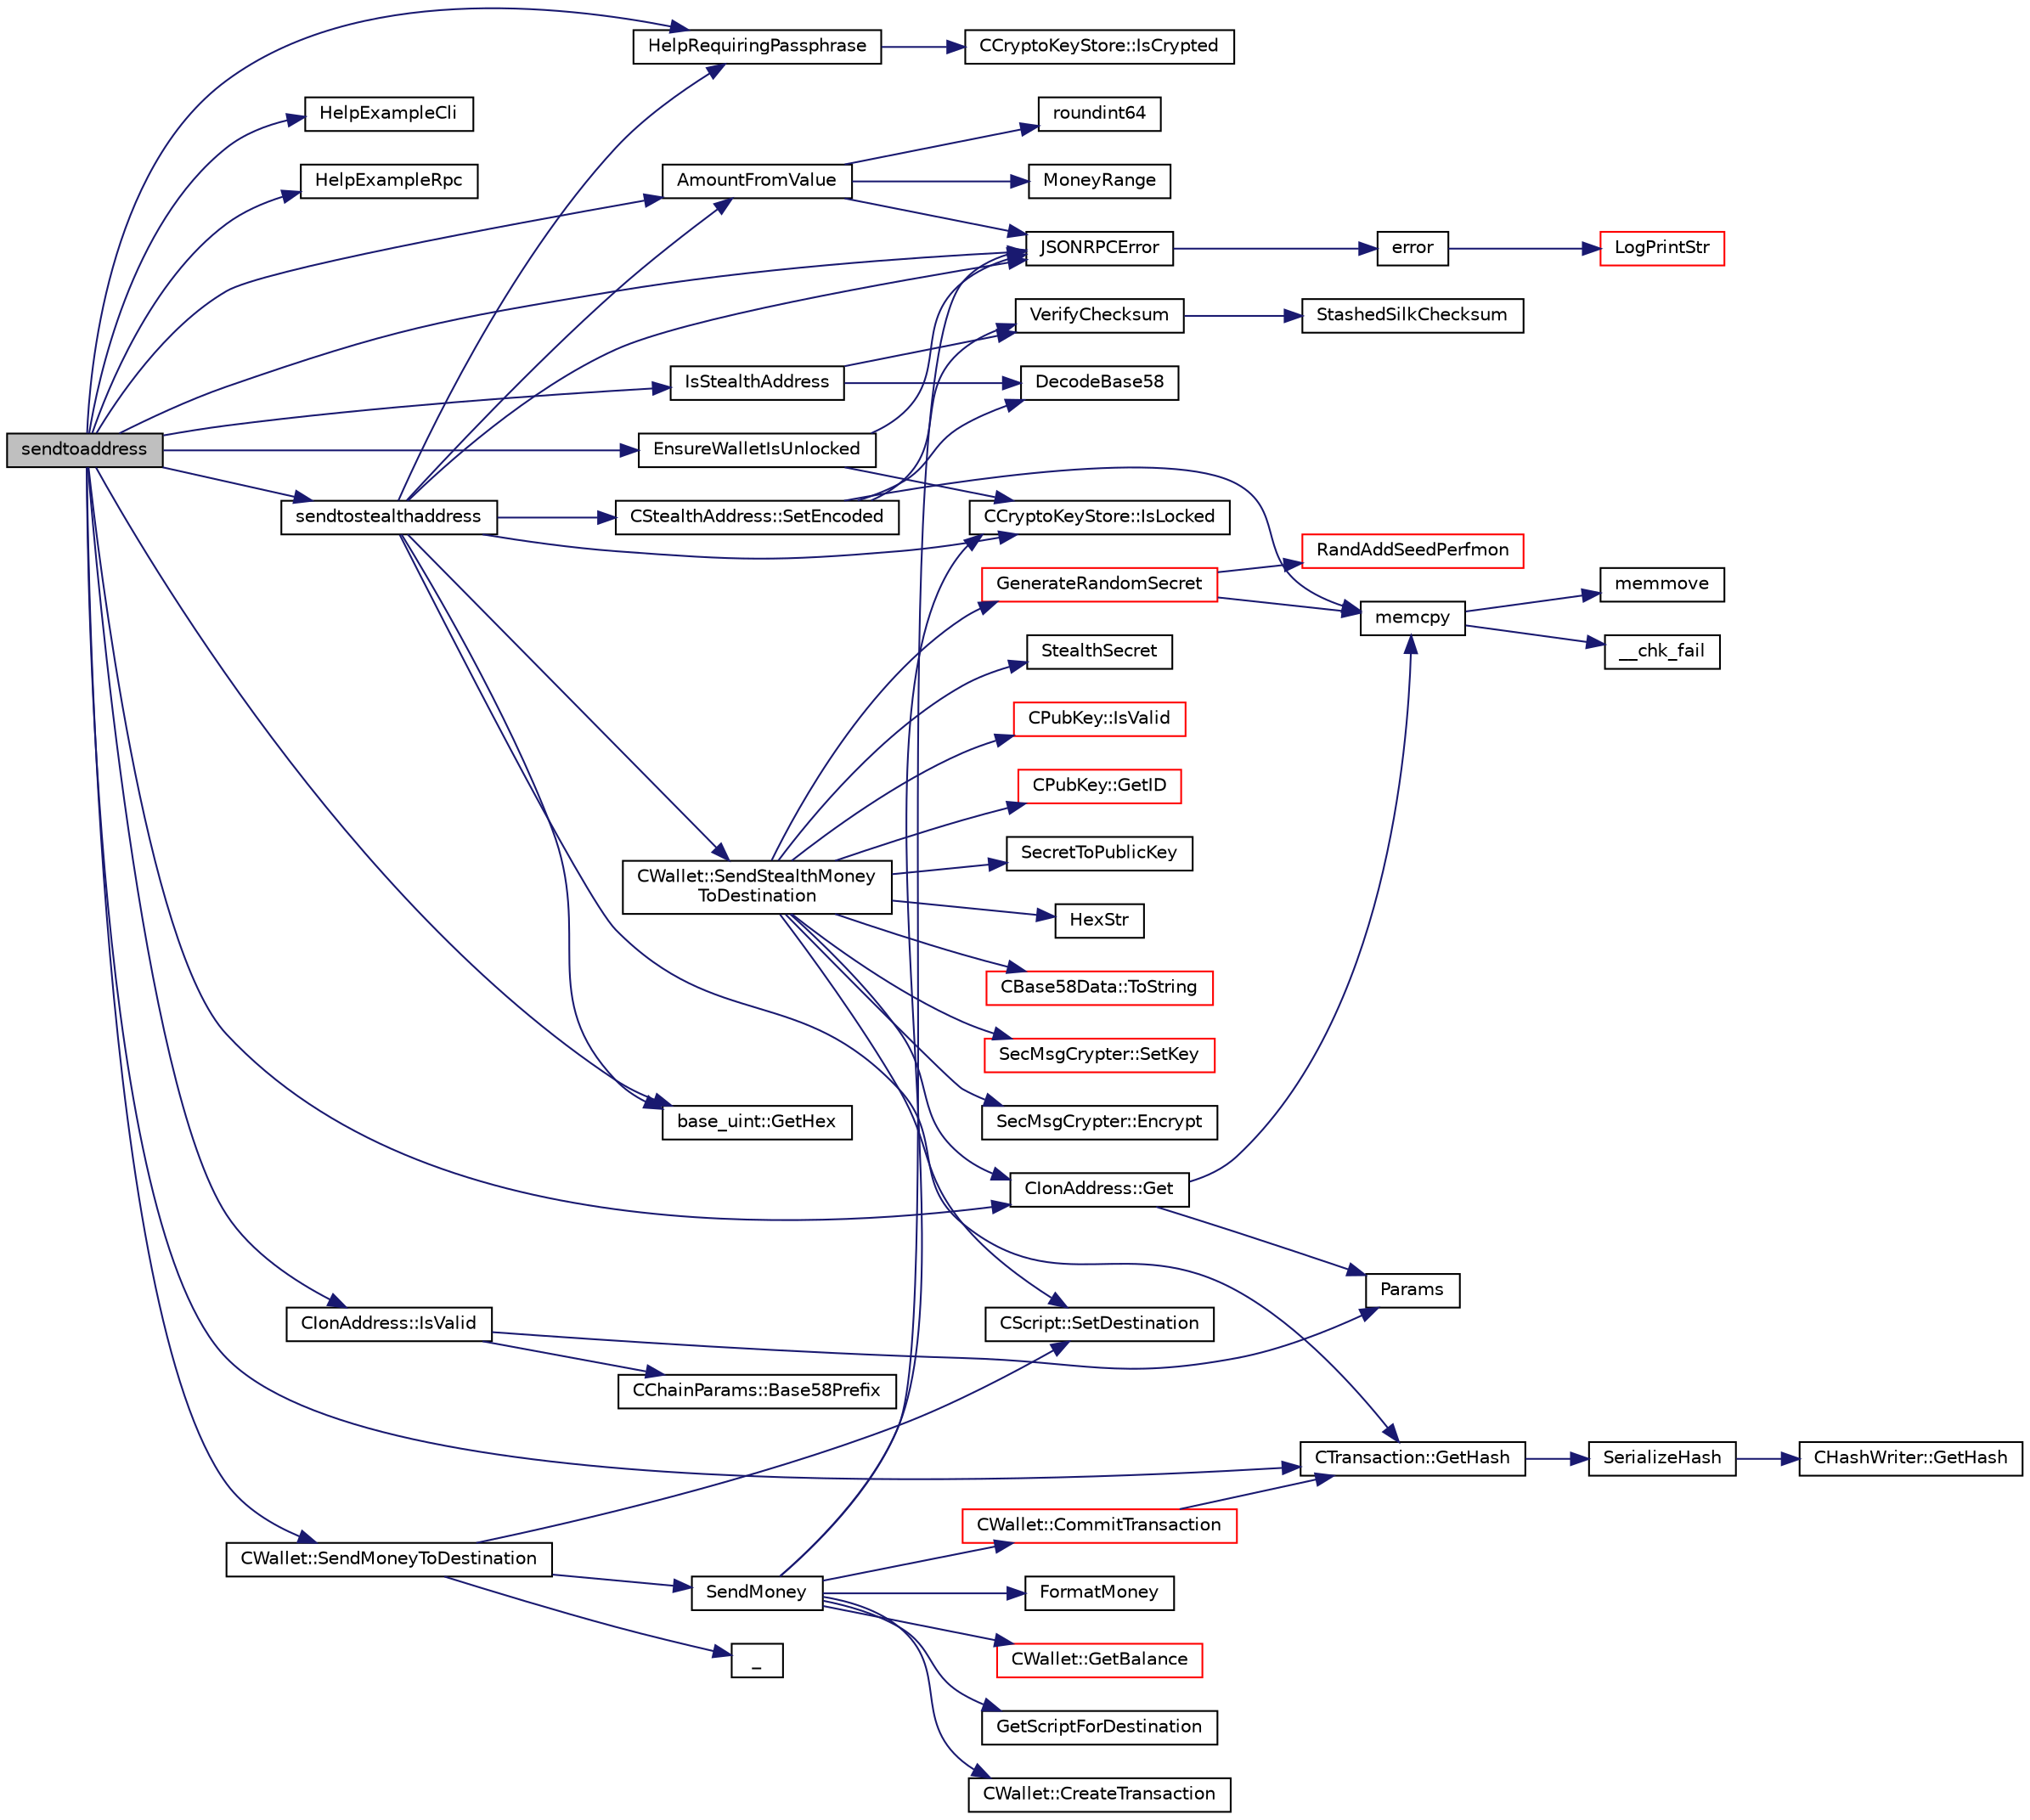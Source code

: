 digraph "sendtoaddress"
{
  edge [fontname="Helvetica",fontsize="10",labelfontname="Helvetica",labelfontsize="10"];
  node [fontname="Helvetica",fontsize="10",shape=record];
  rankdir="LR";
  Node1971 [label="sendtoaddress",height=0.2,width=0.4,color="black", fillcolor="grey75", style="filled", fontcolor="black"];
  Node1971 -> Node1972 [color="midnightblue",fontsize="10",style="solid",fontname="Helvetica"];
  Node1972 [label="HelpRequiringPassphrase",height=0.2,width=0.4,color="black", fillcolor="white", style="filled",URL="$df/d1d/rpcwallet_8cpp.html#abcfbb0ad9335791f2832c01209b8f12d"];
  Node1972 -> Node1973 [color="midnightblue",fontsize="10",style="solid",fontname="Helvetica"];
  Node1973 [label="CCryptoKeyStore::IsCrypted",height=0.2,width=0.4,color="black", fillcolor="white", style="filled",URL="$db/dad/class_c_crypto_key_store.html#acc8fed44366c98fb481333ca6e867088"];
  Node1971 -> Node1974 [color="midnightblue",fontsize="10",style="solid",fontname="Helvetica"];
  Node1974 [label="HelpExampleCli",height=0.2,width=0.4,color="black", fillcolor="white", style="filled",URL="$d6/d76/rpcserver_8cpp.html#ac01ac6eab5467567ed0da106814e04ec"];
  Node1971 -> Node1975 [color="midnightblue",fontsize="10",style="solid",fontname="Helvetica"];
  Node1975 [label="HelpExampleRpc",height=0.2,width=0.4,color="black", fillcolor="white", style="filled",URL="$d6/d76/rpcserver_8cpp.html#a06ea60e24e5a1053a14a11b1009bf9ef"];
  Node1971 -> Node1976 [color="midnightblue",fontsize="10",style="solid",fontname="Helvetica"];
  Node1976 [label="EnsureWalletIsUnlocked",height=0.2,width=0.4,color="black", fillcolor="white", style="filled",URL="$df/d1d/rpcwallet_8cpp.html#a8f837f6d506b9719cef93188db00fd3c"];
  Node1976 -> Node1977 [color="midnightblue",fontsize="10",style="solid",fontname="Helvetica"];
  Node1977 [label="CCryptoKeyStore::IsLocked",height=0.2,width=0.4,color="black", fillcolor="white", style="filled",URL="$db/dad/class_c_crypto_key_store.html#a52919fa284a3aa10f1b4bd6018b6dbee"];
  Node1976 -> Node1978 [color="midnightblue",fontsize="10",style="solid",fontname="Helvetica"];
  Node1978 [label="JSONRPCError",height=0.2,width=0.4,color="black", fillcolor="white", style="filled",URL="$d2/d30/rpcprotocol_8cpp.html#a17b1bb111ab339efc951929834766039"];
  Node1978 -> Node1979 [color="midnightblue",fontsize="10",style="solid",fontname="Helvetica"];
  Node1979 [label="error",height=0.2,width=0.4,color="black", fillcolor="white", style="filled",URL="$d8/d3c/util_8h.html#af8985880cf4ef26df0a5aa2ffcb76662"];
  Node1979 -> Node1980 [color="midnightblue",fontsize="10",style="solid",fontname="Helvetica"];
  Node1980 [label="LogPrintStr",height=0.2,width=0.4,color="red", fillcolor="white", style="filled",URL="$d8/d3c/util_8h.html#afd4c3002b2797c0560adddb6af3ca1da"];
  Node1971 -> Node1989 [color="midnightblue",fontsize="10",style="solid",fontname="Helvetica"];
  Node1989 [label="IsStealthAddress",height=0.2,width=0.4,color="black", fillcolor="white", style="filled",URL="$db/d2d/stealth_8cpp.html#a26c89afcb720e8b1a9c9dadaee26757b"];
  Node1989 -> Node1990 [color="midnightblue",fontsize="10",style="solid",fontname="Helvetica"];
  Node1990 [label="DecodeBase58",height=0.2,width=0.4,color="black", fillcolor="white", style="filled",URL="$db/d9c/base58_8cpp.html#a0f74d1d6e7e982cad4b0e538acea4538",tooltip="Decode a base58-encoded string (psz) into a byte vector (vchRet). "];
  Node1989 -> Node1991 [color="midnightblue",fontsize="10",style="solid",fontname="Helvetica"];
  Node1991 [label="VerifyChecksum",height=0.2,width=0.4,color="black", fillcolor="white", style="filled",URL="$db/d2d/stealth_8cpp.html#a5ff6f6775db5f747f5088c7ef8264b74"];
  Node1991 -> Node1992 [color="midnightblue",fontsize="10",style="solid",fontname="Helvetica"];
  Node1992 [label="StashedSilkChecksum",height=0.2,width=0.4,color="black", fillcolor="white", style="filled",URL="$db/d2d/stealth_8cpp.html#abb79a3b98a10b85daf3f3ff35c1cbfa8"];
  Node1971 -> Node1993 [color="midnightblue",fontsize="10",style="solid",fontname="Helvetica"];
  Node1993 [label="sendtostealthaddress",height=0.2,width=0.4,color="black", fillcolor="white", style="filled",URL="$df/d1d/rpcwallet_8cpp.html#ad901105908c7eea072067a49643a906e"];
  Node1993 -> Node1972 [color="midnightblue",fontsize="10",style="solid",fontname="Helvetica"];
  Node1993 -> Node1977 [color="midnightblue",fontsize="10",style="solid",fontname="Helvetica"];
  Node1993 -> Node1978 [color="midnightblue",fontsize="10",style="solid",fontname="Helvetica"];
  Node1993 -> Node1994 [color="midnightblue",fontsize="10",style="solid",fontname="Helvetica"];
  Node1994 [label="AmountFromValue",height=0.2,width=0.4,color="black", fillcolor="white", style="filled",URL="$d6/d76/rpcserver_8cpp.html#a24a3c6bbc75f2c852a8e7a00df4b2970"];
  Node1994 -> Node1978 [color="midnightblue",fontsize="10",style="solid",fontname="Helvetica"];
  Node1994 -> Node1995 [color="midnightblue",fontsize="10",style="solid",fontname="Helvetica"];
  Node1995 [label="roundint64",height=0.2,width=0.4,color="black", fillcolor="white", style="filled",URL="$d8/d3c/util_8h.html#a27346c9c6df4174d2fa64b798b98eff5"];
  Node1994 -> Node1996 [color="midnightblue",fontsize="10",style="solid",fontname="Helvetica"];
  Node1996 [label="MoneyRange",height=0.2,width=0.4,color="black", fillcolor="white", style="filled",URL="$dd/d2f/amount_8h.html#a12db56a9a1c931941f0943ecbb278aae"];
  Node1993 -> Node1997 [color="midnightblue",fontsize="10",style="solid",fontname="Helvetica"];
  Node1997 [label="CStealthAddress::SetEncoded",height=0.2,width=0.4,color="black", fillcolor="white", style="filled",URL="$d6/d37/class_c_stealth_address.html#aa3f4655dced125bf698c208b6e7ac4b8"];
  Node1997 -> Node1990 [color="midnightblue",fontsize="10",style="solid",fontname="Helvetica"];
  Node1997 -> Node1991 [color="midnightblue",fontsize="10",style="solid",fontname="Helvetica"];
  Node1997 -> Node1998 [color="midnightblue",fontsize="10",style="solid",fontname="Helvetica"];
  Node1998 [label="memcpy",height=0.2,width=0.4,color="black", fillcolor="white", style="filled",URL="$d5/d9f/glibc__compat_8cpp.html#a0f46826ab0466591e136db24394923cf"];
  Node1998 -> Node1999 [color="midnightblue",fontsize="10",style="solid",fontname="Helvetica"];
  Node1999 [label="memmove",height=0.2,width=0.4,color="black", fillcolor="white", style="filled",URL="$d5/d9f/glibc__compat_8cpp.html#a9778d49e9029dd75bc53ecbbf9f5e9a1"];
  Node1998 -> Node2000 [color="midnightblue",fontsize="10",style="solid",fontname="Helvetica"];
  Node2000 [label="__chk_fail",height=0.2,width=0.4,color="black", fillcolor="white", style="filled",URL="$d5/d9f/glibc__compat_8cpp.html#a424ac71631da5ada2976630ff67051d1"];
  Node1993 -> Node2001 [color="midnightblue",fontsize="10",style="solid",fontname="Helvetica"];
  Node2001 [label="CWallet::SendStealthMoney\lToDestination",height=0.2,width=0.4,color="black", fillcolor="white", style="filled",URL="$d2/de5/class_c_wallet.html#afce932bf3aa678046ab75eccff004858"];
  Node2001 -> Node2002 [color="midnightblue",fontsize="10",style="solid",fontname="Helvetica"];
  Node2002 [label="GenerateRandomSecret",height=0.2,width=0.4,color="red", fillcolor="white", style="filled",URL="$db/d2d/stealth_8cpp.html#ab09bf0ded4faa17a866c79087b0b20a8"];
  Node2002 -> Node2003 [color="midnightblue",fontsize="10",style="solid",fontname="Helvetica"];
  Node2003 [label="RandAddSeedPerfmon",height=0.2,width=0.4,color="red", fillcolor="white", style="filled",URL="$df/d2d/util_8cpp.html#a786af12a87491f8dc24351d93b9833b6"];
  Node2002 -> Node1998 [color="midnightblue",fontsize="10",style="solid",fontname="Helvetica"];
  Node2001 -> Node2009 [color="midnightblue",fontsize="10",style="solid",fontname="Helvetica"];
  Node2009 [label="StealthSecret",height=0.2,width=0.4,color="black", fillcolor="white", style="filled",URL="$db/d2d/stealth_8cpp.html#a855232bf5220ad0159c57e75887a60db"];
  Node2001 -> Node2010 [color="midnightblue",fontsize="10",style="solid",fontname="Helvetica"];
  Node2010 [label="CPubKey::IsValid",height=0.2,width=0.4,color="red", fillcolor="white", style="filled",URL="$da/d4e/class_c_pub_key.html#a4fa94293cf8577fd039b9a133f6c7f30"];
  Node2001 -> Node2012 [color="midnightblue",fontsize="10",style="solid",fontname="Helvetica"];
  Node2012 [label="CPubKey::GetID",height=0.2,width=0.4,color="red", fillcolor="white", style="filled",URL="$da/d4e/class_c_pub_key.html#a2675f7e6f72eff68e7a5227289feb021"];
  Node2001 -> Node2015 [color="midnightblue",fontsize="10",style="solid",fontname="Helvetica"];
  Node2015 [label="SecretToPublicKey",height=0.2,width=0.4,color="black", fillcolor="white", style="filled",URL="$db/d2d/stealth_8cpp.html#a002000940ba18203d651e6d83164c0e7"];
  Node2001 -> Node2016 [color="midnightblue",fontsize="10",style="solid",fontname="Helvetica"];
  Node2016 [label="HexStr",height=0.2,width=0.4,color="black", fillcolor="white", style="filled",URL="$d8/d3c/util_8h.html#ace13a819ca4e98c22847d26b3b357e75"];
  Node2001 -> Node2017 [color="midnightblue",fontsize="10",style="solid",fontname="Helvetica"];
  Node2017 [label="CBase58Data::ToString",height=0.2,width=0.4,color="red", fillcolor="white", style="filled",URL="$d2/d08/class_c_base58_data.html#a7dc91af403ca02694b3247b15604e220"];
  Node2001 -> Node2021 [color="midnightblue",fontsize="10",style="solid",fontname="Helvetica"];
  Node2021 [label="SecMsgCrypter::SetKey",height=0.2,width=0.4,color="red", fillcolor="white", style="filled",URL="$dc/dd6/class_sec_msg_crypter.html#a16056670b845c1e9fc28232feee9efd5"];
  Node2001 -> Node2023 [color="midnightblue",fontsize="10",style="solid",fontname="Helvetica"];
  Node2023 [label="SecMsgCrypter::Encrypt",height=0.2,width=0.4,color="black", fillcolor="white", style="filled",URL="$dc/dd6/class_sec_msg_crypter.html#abcd38cca1e7e04486ea959d71465da09"];
  Node2001 -> Node2024 [color="midnightblue",fontsize="10",style="solid",fontname="Helvetica"];
  Node2024 [label="CScript::SetDestination",height=0.2,width=0.4,color="black", fillcolor="white", style="filled",URL="$d9/d4b/class_c_script.html#ad1b5a9077241aa06116040c4f1b7c31e"];
  Node2001 -> Node2025 [color="midnightblue",fontsize="10",style="solid",fontname="Helvetica"];
  Node2025 [label="CIonAddress::Get",height=0.2,width=0.4,color="black", fillcolor="white", style="filled",URL="$d1/de4/class_c_ion_address.html#aa70f9899f0a3cf37e4a87483db5cf99d"];
  Node2025 -> Node1998 [color="midnightblue",fontsize="10",style="solid",fontname="Helvetica"];
  Node2025 -> Node1983 [color="midnightblue",fontsize="10",style="solid",fontname="Helvetica"];
  Node1983 [label="Params",height=0.2,width=0.4,color="black", fillcolor="white", style="filled",URL="$df/dbf/chainparams_8cpp.html#ace5c5b706d71a324a417dd2db394fd4a",tooltip="Return the currently selected parameters. "];
  Node1993 -> Node2026 [color="midnightblue",fontsize="10",style="solid",fontname="Helvetica"];
  Node2026 [label="CTransaction::GetHash",height=0.2,width=0.4,color="black", fillcolor="white", style="filled",URL="$df/d43/class_c_transaction.html#a0b46d80e82ca324e82c2ce3fc1492bfa"];
  Node2026 -> Node2027 [color="midnightblue",fontsize="10",style="solid",fontname="Helvetica"];
  Node2027 [label="SerializeHash",height=0.2,width=0.4,color="black", fillcolor="white", style="filled",URL="$db/dfb/hash_8h.html#a6de694e43f17c62025c6883965b65e63"];
  Node2027 -> Node2028 [color="midnightblue",fontsize="10",style="solid",fontname="Helvetica"];
  Node2028 [label="CHashWriter::GetHash",height=0.2,width=0.4,color="black", fillcolor="white", style="filled",URL="$d2/def/class_c_hash_writer.html#ae94a937211502eabf19477630090093a"];
  Node1993 -> Node2029 [color="midnightblue",fontsize="10",style="solid",fontname="Helvetica"];
  Node2029 [label="base_uint::GetHex",height=0.2,width=0.4,color="black", fillcolor="white", style="filled",URL="$da/df7/classbase__uint.html#ae5e7b7481de91ebead20eebd5d685441"];
  Node1971 -> Node2030 [color="midnightblue",fontsize="10",style="solid",fontname="Helvetica"];
  Node2030 [label="CIonAddress::IsValid",height=0.2,width=0.4,color="black", fillcolor="white", style="filled",URL="$d1/de4/class_c_ion_address.html#a93cb71370b938e7fad4a74c4b5775da6"];
  Node2030 -> Node1983 [color="midnightblue",fontsize="10",style="solid",fontname="Helvetica"];
  Node2030 -> Node2031 [color="midnightblue",fontsize="10",style="solid",fontname="Helvetica"];
  Node2031 [label="CChainParams::Base58Prefix",height=0.2,width=0.4,color="black", fillcolor="white", style="filled",URL="$d1/d4f/class_c_chain_params.html#a103c58eca4a26a71201882b3ed6c4cb4"];
  Node1971 -> Node1978 [color="midnightblue",fontsize="10",style="solid",fontname="Helvetica"];
  Node1971 -> Node1994 [color="midnightblue",fontsize="10",style="solid",fontname="Helvetica"];
  Node1971 -> Node2032 [color="midnightblue",fontsize="10",style="solid",fontname="Helvetica"];
  Node2032 [label="CWallet::SendMoneyToDestination",height=0.2,width=0.4,color="black", fillcolor="white", style="filled",URL="$d2/de5/class_c_wallet.html#aad5d55fc472f6b9ccbec5af0a7246d60"];
  Node2032 -> Node2033 [color="midnightblue",fontsize="10",style="solid",fontname="Helvetica"];
  Node2033 [label="_",height=0.2,width=0.4,color="black", fillcolor="white", style="filled",URL="$d9/d6d/ui__interface_8h.html#aad133bb6103b53cebf03fd01e2f11ba1",tooltip="Translation function: Call Translate signal on UI interface, which returns a boost::optional result..."];
  Node2032 -> Node2024 [color="midnightblue",fontsize="10",style="solid",fontname="Helvetica"];
  Node2032 -> Node2034 [color="midnightblue",fontsize="10",style="solid",fontname="Helvetica"];
  Node2034 [label="SendMoney",height=0.2,width=0.4,color="black", fillcolor="white", style="filled",URL="$d5/d6b/rpcstashedsend_8cpp.html#a49669702f73a24c1d1dc5a08d7c0785f"];
  Node2034 -> Node1978 [color="midnightblue",fontsize="10",style="solid",fontname="Helvetica"];
  Node2034 -> Node2035 [color="midnightblue",fontsize="10",style="solid",fontname="Helvetica"];
  Node2035 [label="CWallet::GetBalance",height=0.2,width=0.4,color="red", fillcolor="white", style="filled",URL="$d2/de5/class_c_wallet.html#aa6522c2833bc0a84d216cf102b51ba05"];
  Node2034 -> Node1977 [color="midnightblue",fontsize="10",style="solid",fontname="Helvetica"];
  Node2034 -> Node2045 [color="midnightblue",fontsize="10",style="solid",fontname="Helvetica"];
  Node2045 [label="GetScriptForDestination",height=0.2,width=0.4,color="black", fillcolor="white", style="filled",URL="$dd/d0f/script_8cpp.html#ae40f28d3b46c21033f6ee1f1200d0321"];
  Node2034 -> Node2046 [color="midnightblue",fontsize="10",style="solid",fontname="Helvetica"];
  Node2046 [label="CWallet::CreateTransaction",height=0.2,width=0.4,color="black", fillcolor="white", style="filled",URL="$d2/de5/class_c_wallet.html#ad4f28aa4693c0d77a902b3b18de73d32"];
  Node2034 -> Node2047 [color="midnightblue",fontsize="10",style="solid",fontname="Helvetica"];
  Node2047 [label="FormatMoney",height=0.2,width=0.4,color="black", fillcolor="white", style="filled",URL="$df/d2d/util_8cpp.html#a3293aaba439017a99a494cbf39fb5681"];
  Node2034 -> Node2048 [color="midnightblue",fontsize="10",style="solid",fontname="Helvetica"];
  Node2048 [label="CWallet::CommitTransaction",height=0.2,width=0.4,color="red", fillcolor="white", style="filled",URL="$d2/de5/class_c_wallet.html#aa13fbeaebd271f910a54cc5b82d73fde"];
  Node2048 -> Node2026 [color="midnightblue",fontsize="10",style="solid",fontname="Helvetica"];
  Node1971 -> Node2025 [color="midnightblue",fontsize="10",style="solid",fontname="Helvetica"];
  Node1971 -> Node2026 [color="midnightblue",fontsize="10",style="solid",fontname="Helvetica"];
  Node1971 -> Node2029 [color="midnightblue",fontsize="10",style="solid",fontname="Helvetica"];
}
